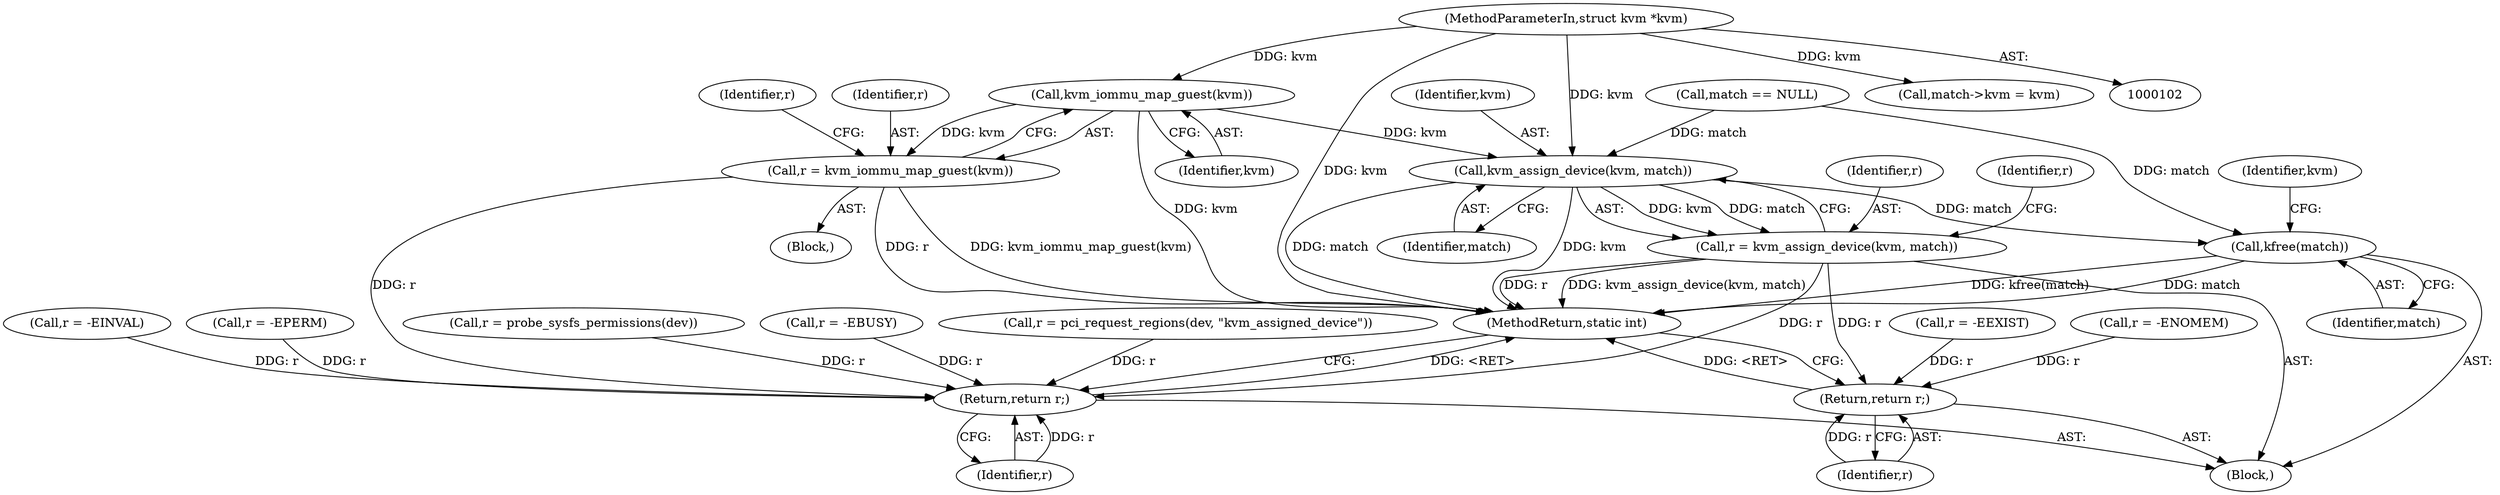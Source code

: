 digraph "0_linux_c4e7f9022e506c6635a5037713c37118e23193e4@pointer" {
"1000334" [label="(Call,kvm_iommu_map_guest(kvm))"];
"1000103" [label="(MethodParameterIn,struct kvm *kvm)"];
"1000332" [label="(Call,r = kvm_iommu_map_guest(kvm))"];
"1000396" [label="(Return,return r;)"];
"1000341" [label="(Call,kvm_assign_device(kvm, match))"];
"1000339" [label="(Call,r = kvm_assign_device(kvm, match))"];
"1000359" [label="(Return,return r;)"];
"1000383" [label="(Call,kfree(match))"];
"1000210" [label="(Call,r = probe_sysfs_permissions(dev))"];
"1000331" [label="(Block,)"];
"1000105" [label="(Block,)"];
"1000388" [label="(Identifier,kvm)"];
"1000301" [label="(Call,match->kvm = kvm)"];
"1000343" [label="(Identifier,match)"];
"1000335" [label="(Identifier,kvm)"];
"1000163" [label="(Call,match == NULL)"];
"1000345" [label="(Identifier,r)"];
"1000359" [label="(Return,return r;)"];
"1000342" [label="(Identifier,kvm)"];
"1000337" [label="(Identifier,r)"];
"1000188" [label="(Call,r = -EINVAL)"];
"1000383" [label="(Call,kfree(match))"];
"1000396" [label="(Return,return r;)"];
"1000205" [label="(Call,r = -EPERM)"];
"1000360" [label="(Identifier,r)"];
"1000151" [label="(Call,r = -EEXIST)"];
"1000340" [label="(Identifier,r)"];
"1000397" [label="(Identifier,r)"];
"1000398" [label="(MethodReturn,static int)"];
"1000221" [label="(Call,r = -EBUSY)"];
"1000226" [label="(Call,r = pci_request_regions(dev, \"kvm_assigned_device\"))"];
"1000339" [label="(Call,r = kvm_assign_device(kvm, match))"];
"1000384" [label="(Identifier,match)"];
"1000167" [label="(Call,r = -ENOMEM)"];
"1000334" [label="(Call,kvm_iommu_map_guest(kvm))"];
"1000341" [label="(Call,kvm_assign_device(kvm, match))"];
"1000103" [label="(MethodParameterIn,struct kvm *kvm)"];
"1000332" [label="(Call,r = kvm_iommu_map_guest(kvm))"];
"1000333" [label="(Identifier,r)"];
"1000334" -> "1000332"  [label="AST: "];
"1000334" -> "1000335"  [label="CFG: "];
"1000335" -> "1000334"  [label="AST: "];
"1000332" -> "1000334"  [label="CFG: "];
"1000334" -> "1000398"  [label="DDG: kvm"];
"1000334" -> "1000332"  [label="DDG: kvm"];
"1000103" -> "1000334"  [label="DDG: kvm"];
"1000334" -> "1000341"  [label="DDG: kvm"];
"1000103" -> "1000102"  [label="AST: "];
"1000103" -> "1000398"  [label="DDG: kvm"];
"1000103" -> "1000301"  [label="DDG: kvm"];
"1000103" -> "1000341"  [label="DDG: kvm"];
"1000332" -> "1000331"  [label="AST: "];
"1000333" -> "1000332"  [label="AST: "];
"1000337" -> "1000332"  [label="CFG: "];
"1000332" -> "1000398"  [label="DDG: kvm_iommu_map_guest(kvm)"];
"1000332" -> "1000398"  [label="DDG: r"];
"1000332" -> "1000396"  [label="DDG: r"];
"1000396" -> "1000105"  [label="AST: "];
"1000396" -> "1000397"  [label="CFG: "];
"1000397" -> "1000396"  [label="AST: "];
"1000398" -> "1000396"  [label="CFG: "];
"1000396" -> "1000398"  [label="DDG: <RET>"];
"1000397" -> "1000396"  [label="DDG: r"];
"1000188" -> "1000396"  [label="DDG: r"];
"1000205" -> "1000396"  [label="DDG: r"];
"1000221" -> "1000396"  [label="DDG: r"];
"1000226" -> "1000396"  [label="DDG: r"];
"1000339" -> "1000396"  [label="DDG: r"];
"1000210" -> "1000396"  [label="DDG: r"];
"1000341" -> "1000339"  [label="AST: "];
"1000341" -> "1000343"  [label="CFG: "];
"1000342" -> "1000341"  [label="AST: "];
"1000343" -> "1000341"  [label="AST: "];
"1000339" -> "1000341"  [label="CFG: "];
"1000341" -> "1000398"  [label="DDG: match"];
"1000341" -> "1000398"  [label="DDG: kvm"];
"1000341" -> "1000339"  [label="DDG: kvm"];
"1000341" -> "1000339"  [label="DDG: match"];
"1000163" -> "1000341"  [label="DDG: match"];
"1000341" -> "1000383"  [label="DDG: match"];
"1000339" -> "1000105"  [label="AST: "];
"1000340" -> "1000339"  [label="AST: "];
"1000345" -> "1000339"  [label="CFG: "];
"1000339" -> "1000398"  [label="DDG: r"];
"1000339" -> "1000398"  [label="DDG: kvm_assign_device(kvm, match)"];
"1000339" -> "1000359"  [label="DDG: r"];
"1000359" -> "1000105"  [label="AST: "];
"1000359" -> "1000360"  [label="CFG: "];
"1000360" -> "1000359"  [label="AST: "];
"1000398" -> "1000359"  [label="CFG: "];
"1000359" -> "1000398"  [label="DDG: <RET>"];
"1000360" -> "1000359"  [label="DDG: r"];
"1000167" -> "1000359"  [label="DDG: r"];
"1000151" -> "1000359"  [label="DDG: r"];
"1000383" -> "1000105"  [label="AST: "];
"1000383" -> "1000384"  [label="CFG: "];
"1000384" -> "1000383"  [label="AST: "];
"1000388" -> "1000383"  [label="CFG: "];
"1000383" -> "1000398"  [label="DDG: kfree(match)"];
"1000383" -> "1000398"  [label="DDG: match"];
"1000163" -> "1000383"  [label="DDG: match"];
}
